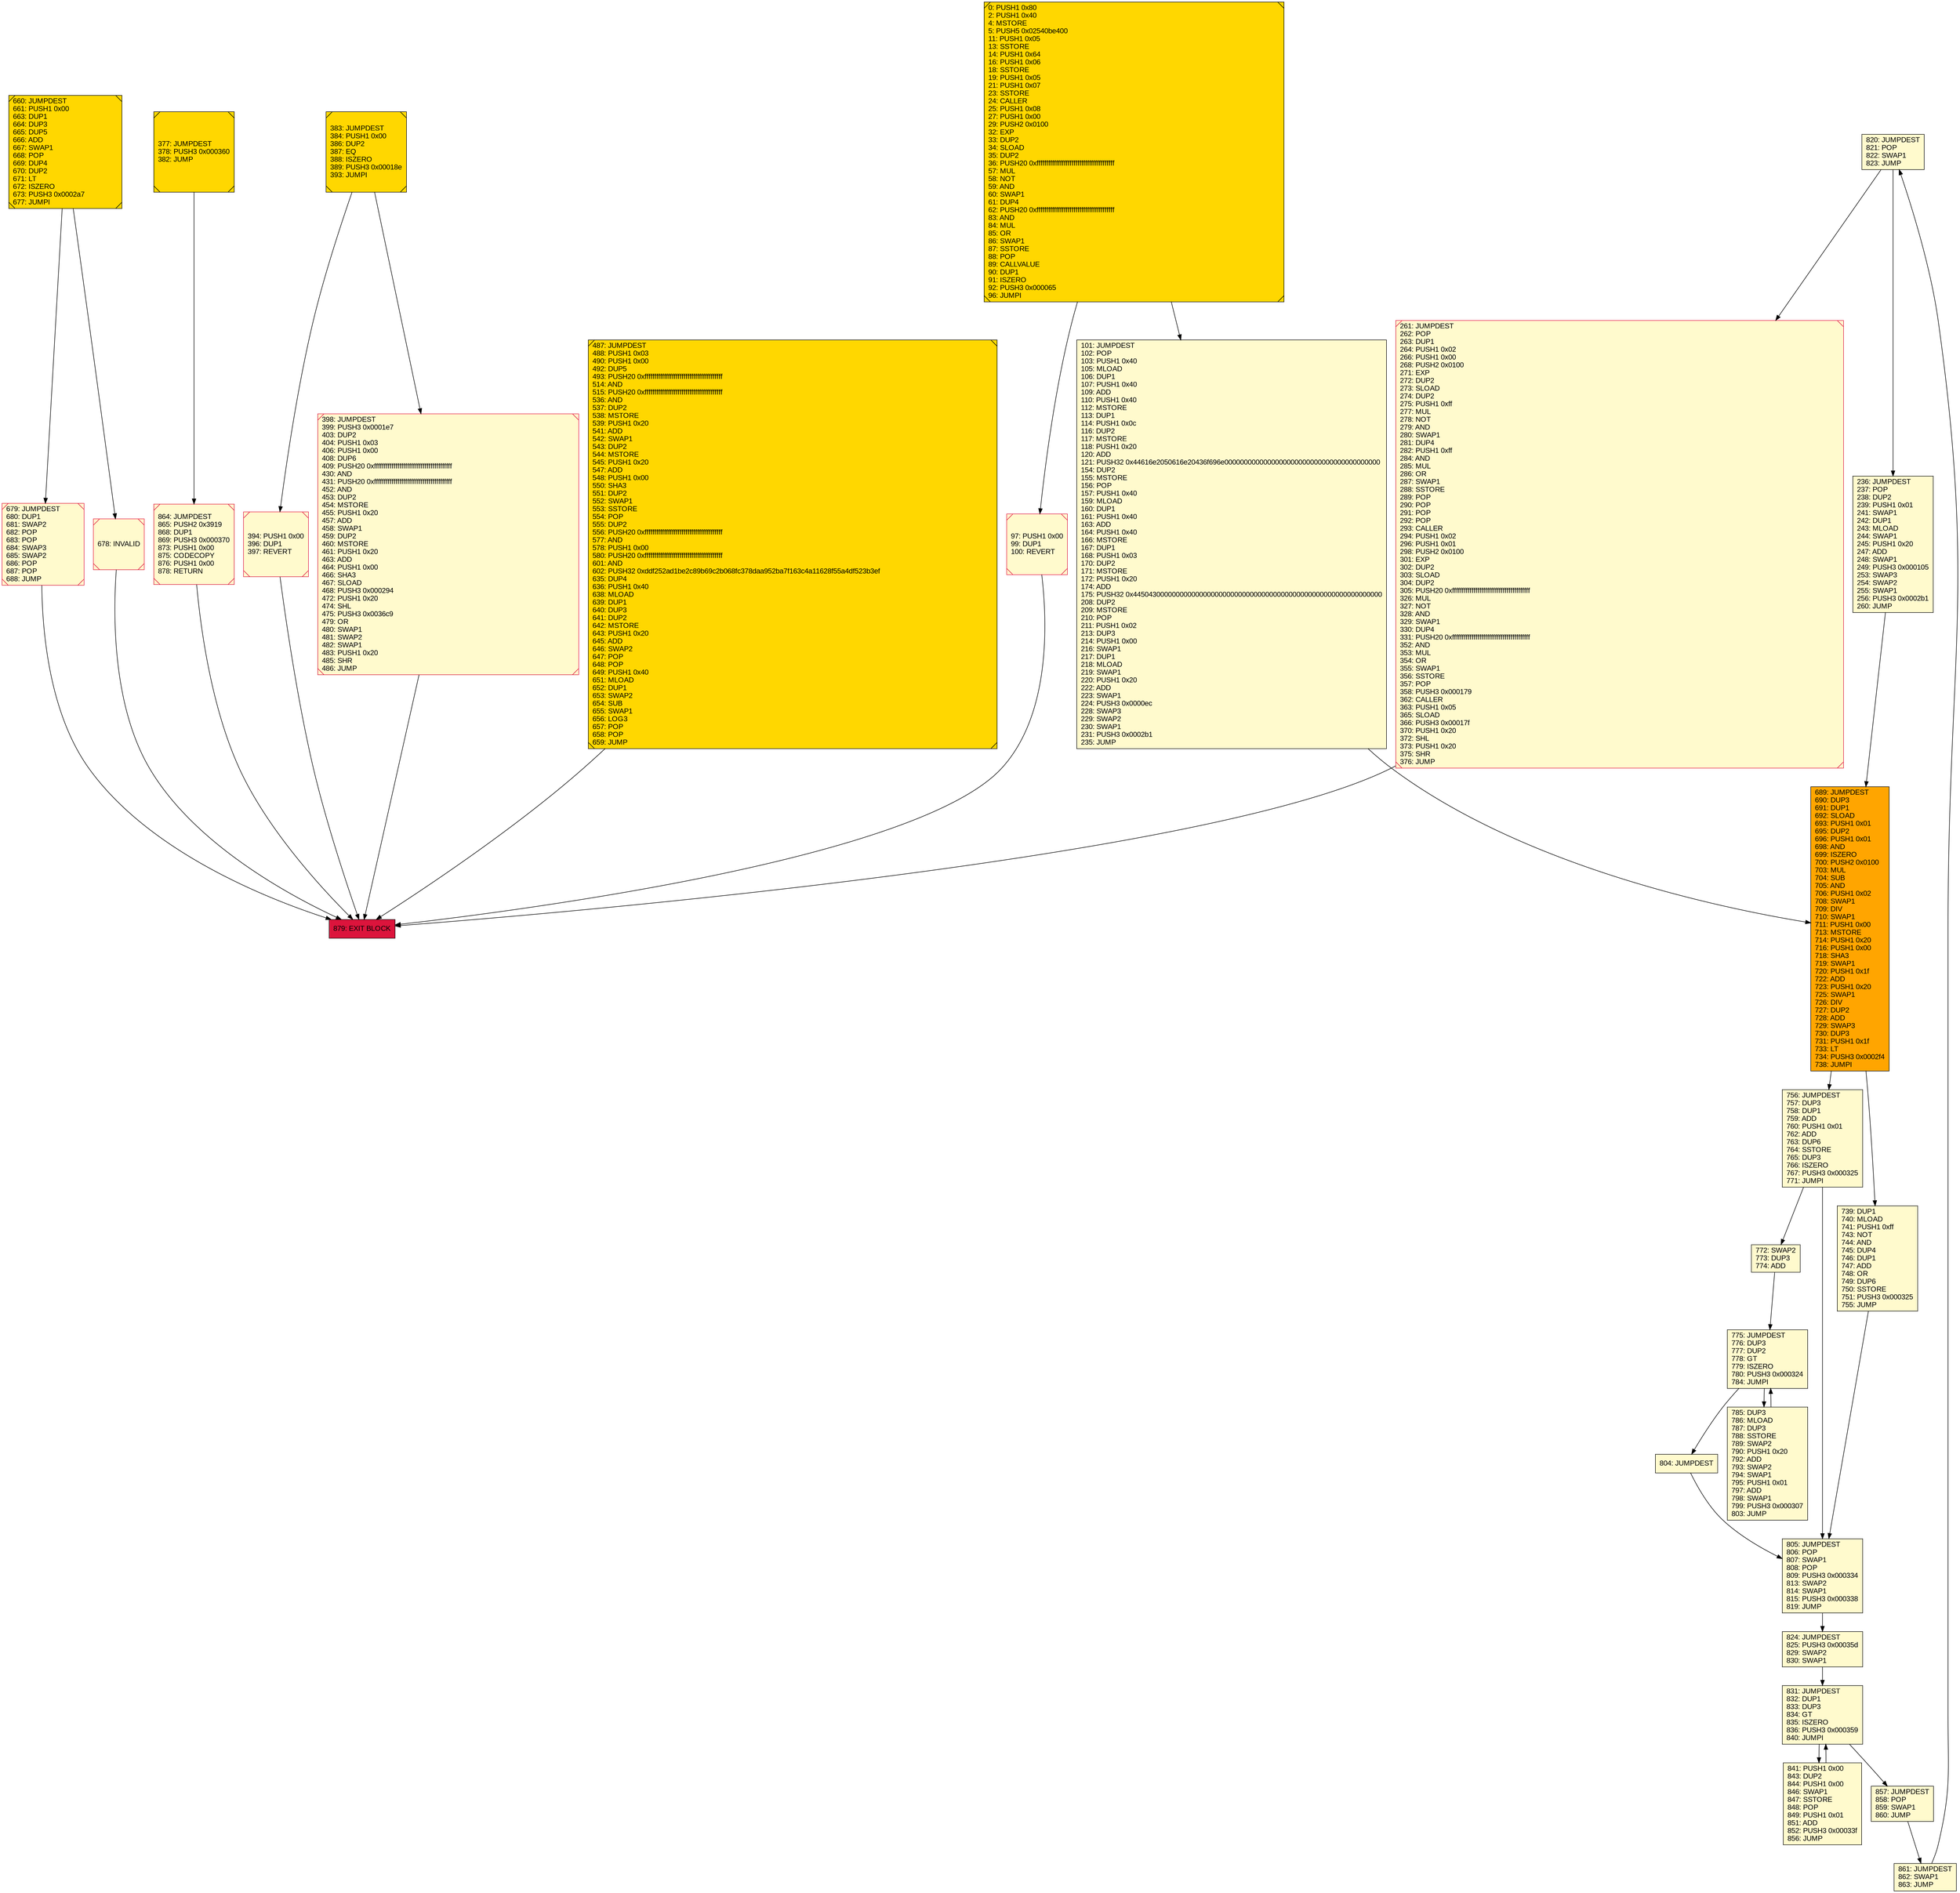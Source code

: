digraph G {
bgcolor=transparent rankdir=UD;
node [shape=box style=filled color=black fillcolor=white fontname=arial fontcolor=black];
97 [label="97: PUSH1 0x00\l99: DUP1\l100: REVERT\l" fillcolor=lemonchiffon shape=Msquare color=crimson ];
824 [label="824: JUMPDEST\l825: PUSH3 0x00035d\l829: SWAP2\l830: SWAP1\l" fillcolor=lemonchiffon ];
689 [label="689: JUMPDEST\l690: DUP3\l691: DUP1\l692: SLOAD\l693: PUSH1 0x01\l695: DUP2\l696: PUSH1 0x01\l698: AND\l699: ISZERO\l700: PUSH2 0x0100\l703: MUL\l704: SUB\l705: AND\l706: PUSH1 0x02\l708: SWAP1\l709: DIV\l710: SWAP1\l711: PUSH1 0x00\l713: MSTORE\l714: PUSH1 0x20\l716: PUSH1 0x00\l718: SHA3\l719: SWAP1\l720: PUSH1 0x1f\l722: ADD\l723: PUSH1 0x20\l725: SWAP1\l726: DIV\l727: DUP2\l728: ADD\l729: SWAP3\l730: DUP3\l731: PUSH1 0x1f\l733: LT\l734: PUSH3 0x0002f4\l738: JUMPI\l" fillcolor=orange ];
831 [label="831: JUMPDEST\l832: DUP1\l833: DUP3\l834: GT\l835: ISZERO\l836: PUSH3 0x000359\l840: JUMPI\l" fillcolor=lemonchiffon ];
772 [label="772: SWAP2\l773: DUP3\l774: ADD\l" fillcolor=lemonchiffon ];
775 [label="775: JUMPDEST\l776: DUP3\l777: DUP2\l778: GT\l779: ISZERO\l780: PUSH3 0x000324\l784: JUMPI\l" fillcolor=lemonchiffon ];
857 [label="857: JUMPDEST\l858: POP\l859: SWAP1\l860: JUMP\l" fillcolor=lemonchiffon ];
679 [label="679: JUMPDEST\l680: DUP1\l681: SWAP2\l682: POP\l683: POP\l684: SWAP3\l685: SWAP2\l686: POP\l687: POP\l688: JUMP\l" fillcolor=lemonchiffon shape=Msquare color=crimson ];
261 [label="261: JUMPDEST\l262: POP\l263: DUP1\l264: PUSH1 0x02\l266: PUSH1 0x00\l268: PUSH2 0x0100\l271: EXP\l272: DUP2\l273: SLOAD\l274: DUP2\l275: PUSH1 0xff\l277: MUL\l278: NOT\l279: AND\l280: SWAP1\l281: DUP4\l282: PUSH1 0xff\l284: AND\l285: MUL\l286: OR\l287: SWAP1\l288: SSTORE\l289: POP\l290: POP\l291: POP\l292: POP\l293: CALLER\l294: PUSH1 0x02\l296: PUSH1 0x01\l298: PUSH2 0x0100\l301: EXP\l302: DUP2\l303: SLOAD\l304: DUP2\l305: PUSH20 0xffffffffffffffffffffffffffffffffffffffff\l326: MUL\l327: NOT\l328: AND\l329: SWAP1\l330: DUP4\l331: PUSH20 0xffffffffffffffffffffffffffffffffffffffff\l352: AND\l353: MUL\l354: OR\l355: SWAP1\l356: SSTORE\l357: POP\l358: PUSH3 0x000179\l362: CALLER\l363: PUSH1 0x05\l365: SLOAD\l366: PUSH3 0x00017f\l370: PUSH1 0x20\l372: SHL\l373: PUSH1 0x20\l375: SHR\l376: JUMP\l" fillcolor=lemonchiffon shape=Msquare color=crimson ];
739 [label="739: DUP1\l740: MLOAD\l741: PUSH1 0xff\l743: NOT\l744: AND\l745: DUP4\l746: DUP1\l747: ADD\l748: OR\l749: DUP6\l750: SSTORE\l751: PUSH3 0x000325\l755: JUMP\l" fillcolor=lemonchiffon ];
805 [label="805: JUMPDEST\l806: POP\l807: SWAP1\l808: POP\l809: PUSH3 0x000334\l813: SWAP2\l814: SWAP1\l815: PUSH3 0x000338\l819: JUMP\l" fillcolor=lemonchiffon ];
841 [label="841: PUSH1 0x00\l843: DUP2\l844: PUSH1 0x00\l846: SWAP1\l847: SSTORE\l848: POP\l849: PUSH1 0x01\l851: ADD\l852: PUSH3 0x00033f\l856: JUMP\l" fillcolor=lemonchiffon ];
785 [label="785: DUP3\l786: MLOAD\l787: DUP3\l788: SSTORE\l789: SWAP2\l790: PUSH1 0x20\l792: ADD\l793: SWAP2\l794: SWAP1\l795: PUSH1 0x01\l797: ADD\l798: SWAP1\l799: PUSH3 0x000307\l803: JUMP\l" fillcolor=lemonchiffon ];
236 [label="236: JUMPDEST\l237: POP\l238: DUP2\l239: PUSH1 0x01\l241: SWAP1\l242: DUP1\l243: MLOAD\l244: SWAP1\l245: PUSH1 0x20\l247: ADD\l248: SWAP1\l249: PUSH3 0x000105\l253: SWAP3\l254: SWAP2\l255: SWAP1\l256: PUSH3 0x0002b1\l260: JUMP\l" fillcolor=lemonchiffon ];
678 [label="678: INVALID\l" fillcolor=lemonchiffon shape=Msquare color=crimson ];
0 [label="0: PUSH1 0x80\l2: PUSH1 0x40\l4: MSTORE\l5: PUSH5 0x02540be400\l11: PUSH1 0x05\l13: SSTORE\l14: PUSH1 0x64\l16: PUSH1 0x06\l18: SSTORE\l19: PUSH1 0x05\l21: PUSH1 0x07\l23: SSTORE\l24: CALLER\l25: PUSH1 0x08\l27: PUSH1 0x00\l29: PUSH2 0x0100\l32: EXP\l33: DUP2\l34: SLOAD\l35: DUP2\l36: PUSH20 0xffffffffffffffffffffffffffffffffffffffff\l57: MUL\l58: NOT\l59: AND\l60: SWAP1\l61: DUP4\l62: PUSH20 0xffffffffffffffffffffffffffffffffffffffff\l83: AND\l84: MUL\l85: OR\l86: SWAP1\l87: SSTORE\l88: POP\l89: CALLVALUE\l90: DUP1\l91: ISZERO\l92: PUSH3 0x000065\l96: JUMPI\l" fillcolor=lemonchiffon shape=Msquare fillcolor=gold ];
383 [label="383: JUMPDEST\l384: PUSH1 0x00\l386: DUP2\l387: EQ\l388: ISZERO\l389: PUSH3 0x00018e\l393: JUMPI\l" fillcolor=lemonchiffon shape=Msquare fillcolor=gold ];
487 [label="487: JUMPDEST\l488: PUSH1 0x03\l490: PUSH1 0x00\l492: DUP5\l493: PUSH20 0xffffffffffffffffffffffffffffffffffffffff\l514: AND\l515: PUSH20 0xffffffffffffffffffffffffffffffffffffffff\l536: AND\l537: DUP2\l538: MSTORE\l539: PUSH1 0x20\l541: ADD\l542: SWAP1\l543: DUP2\l544: MSTORE\l545: PUSH1 0x20\l547: ADD\l548: PUSH1 0x00\l550: SHA3\l551: DUP2\l552: SWAP1\l553: SSTORE\l554: POP\l555: DUP2\l556: PUSH20 0xffffffffffffffffffffffffffffffffffffffff\l577: AND\l578: PUSH1 0x00\l580: PUSH20 0xffffffffffffffffffffffffffffffffffffffff\l601: AND\l602: PUSH32 0xddf252ad1be2c89b69c2b068fc378daa952ba7f163c4a11628f55a4df523b3ef\l635: DUP4\l636: PUSH1 0x40\l638: MLOAD\l639: DUP1\l640: DUP3\l641: DUP2\l642: MSTORE\l643: PUSH1 0x20\l645: ADD\l646: SWAP2\l647: POP\l648: POP\l649: PUSH1 0x40\l651: MLOAD\l652: DUP1\l653: SWAP2\l654: SUB\l655: SWAP1\l656: LOG3\l657: POP\l658: POP\l659: JUMP\l" fillcolor=lemonchiffon shape=Msquare fillcolor=gold ];
756 [label="756: JUMPDEST\l757: DUP3\l758: DUP1\l759: ADD\l760: PUSH1 0x01\l762: ADD\l763: DUP6\l764: SSTORE\l765: DUP3\l766: ISZERO\l767: PUSH3 0x000325\l771: JUMPI\l" fillcolor=lemonchiffon ];
820 [label="820: JUMPDEST\l821: POP\l822: SWAP1\l823: JUMP\l" fillcolor=lemonchiffon ];
861 [label="861: JUMPDEST\l862: SWAP1\l863: JUMP\l" fillcolor=lemonchiffon ];
804 [label="804: JUMPDEST\l" fillcolor=lemonchiffon ];
394 [label="394: PUSH1 0x00\l396: DUP1\l397: REVERT\l" fillcolor=lemonchiffon shape=Msquare color=crimson ];
398 [label="398: JUMPDEST\l399: PUSH3 0x0001e7\l403: DUP2\l404: PUSH1 0x03\l406: PUSH1 0x00\l408: DUP6\l409: PUSH20 0xffffffffffffffffffffffffffffffffffffffff\l430: AND\l431: PUSH20 0xffffffffffffffffffffffffffffffffffffffff\l452: AND\l453: DUP2\l454: MSTORE\l455: PUSH1 0x20\l457: ADD\l458: SWAP1\l459: DUP2\l460: MSTORE\l461: PUSH1 0x20\l463: ADD\l464: PUSH1 0x00\l466: SHA3\l467: SLOAD\l468: PUSH3 0x000294\l472: PUSH1 0x20\l474: SHL\l475: PUSH3 0x0036c9\l479: OR\l480: SWAP1\l481: SWAP2\l482: SWAP1\l483: PUSH1 0x20\l485: SHR\l486: JUMP\l" fillcolor=lemonchiffon shape=Msquare color=crimson ];
879 [label="879: EXIT BLOCK\l" fillcolor=crimson ];
101 [label="101: JUMPDEST\l102: POP\l103: PUSH1 0x40\l105: MLOAD\l106: DUP1\l107: PUSH1 0x40\l109: ADD\l110: PUSH1 0x40\l112: MSTORE\l113: DUP1\l114: PUSH1 0x0c\l116: DUP2\l117: MSTORE\l118: PUSH1 0x20\l120: ADD\l121: PUSH32 0x44616e2050616e20436f696e0000000000000000000000000000000000000000\l154: DUP2\l155: MSTORE\l156: POP\l157: PUSH1 0x40\l159: MLOAD\l160: DUP1\l161: PUSH1 0x40\l163: ADD\l164: PUSH1 0x40\l166: MSTORE\l167: DUP1\l168: PUSH1 0x03\l170: DUP2\l171: MSTORE\l172: PUSH1 0x20\l174: ADD\l175: PUSH32 0x4450430000000000000000000000000000000000000000000000000000000000\l208: DUP2\l209: MSTORE\l210: POP\l211: PUSH1 0x02\l213: DUP3\l214: PUSH1 0x00\l216: SWAP1\l217: DUP1\l218: MLOAD\l219: SWAP1\l220: PUSH1 0x20\l222: ADD\l223: SWAP1\l224: PUSH3 0x0000ec\l228: SWAP3\l229: SWAP2\l230: SWAP1\l231: PUSH3 0x0002b1\l235: JUMP\l" fillcolor=lemonchiffon ];
864 [label="864: JUMPDEST\l865: PUSH2 0x3919\l868: DUP1\l869: PUSH3 0x000370\l873: PUSH1 0x00\l875: CODECOPY\l876: PUSH1 0x00\l878: RETURN\l" fillcolor=lemonchiffon shape=Msquare color=crimson ];
377 [label="377: JUMPDEST\l378: PUSH3 0x000360\l382: JUMP\l" fillcolor=lemonchiffon shape=Msquare fillcolor=gold ];
660 [label="660: JUMPDEST\l661: PUSH1 0x00\l663: DUP1\l664: DUP3\l665: DUP5\l666: ADD\l667: SWAP1\l668: POP\l669: DUP4\l670: DUP2\l671: LT\l672: ISZERO\l673: PUSH3 0x0002a7\l677: JUMPI\l" fillcolor=lemonchiffon shape=Msquare fillcolor=gold ];
398 -> 879;
394 -> 879;
739 -> 805;
824 -> 831;
383 -> 394;
831 -> 841;
841 -> 831;
805 -> 824;
861 -> 820;
377 -> 864;
487 -> 879;
383 -> 398;
689 -> 739;
772 -> 775;
831 -> 857;
775 -> 785;
785 -> 775;
0 -> 97;
236 -> 689;
864 -> 879;
775 -> 804;
857 -> 861;
261 -> 879;
756 -> 772;
804 -> 805;
679 -> 879;
660 -> 678;
689 -> 756;
0 -> 101;
756 -> 805;
97 -> 879;
820 -> 261;
101 -> 689;
660 -> 679;
678 -> 879;
820 -> 236;
}